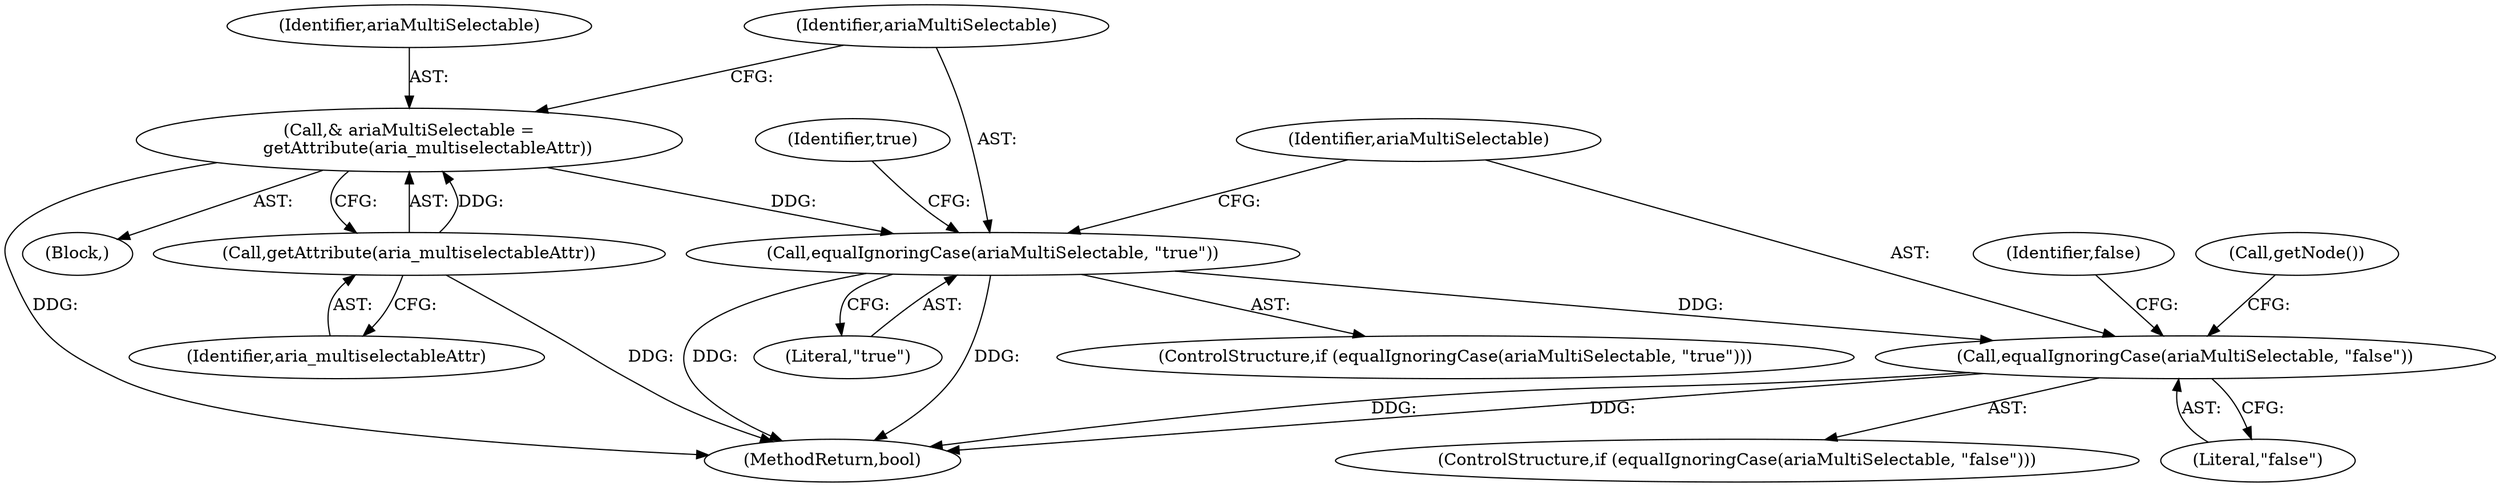 digraph "1_Chrome_d27468a832d5316884bd02f459cbf493697fd7e1_15@del" {
"1000108" [label="(Call,equalIgnoringCase(ariaMultiSelectable, \"true\"))"];
"1000103" [label="(Call,& ariaMultiSelectable =\n       getAttribute(aria_multiselectableAttr))"];
"1000105" [label="(Call,getAttribute(aria_multiselectableAttr))"];
"1000114" [label="(Call,equalIgnoringCase(ariaMultiSelectable, \"false\"))"];
"1000115" [label="(Identifier,ariaMultiSelectable)"];
"1000105" [label="(Call,getAttribute(aria_multiselectableAttr))"];
"1000101" [label="(Block,)"];
"1000107" [label="(ControlStructure,if (equalIgnoringCase(ariaMultiSelectable, \"true\")))"];
"1000118" [label="(Identifier,false)"];
"1000114" [label="(Call,equalIgnoringCase(ariaMultiSelectable, \"false\"))"];
"1000106" [label="(Identifier,aria_multiselectableAttr)"];
"1000103" [label="(Call,& ariaMultiSelectable =\n       getAttribute(aria_multiselectableAttr))"];
"1000108" [label="(Call,equalIgnoringCase(ariaMultiSelectable, \"true\"))"];
"1000104" [label="(Identifier,ariaMultiSelectable)"];
"1000122" [label="(Call,getNode())"];
"1000113" [label="(ControlStructure,if (equalIgnoringCase(ariaMultiSelectable, \"false\")))"];
"1000109" [label="(Identifier,ariaMultiSelectable)"];
"1000110" [label="(Literal,\"true\")"];
"1000112" [label="(Identifier,true)"];
"1000116" [label="(Literal,\"false\")"];
"1000124" [label="(MethodReturn,bool)"];
"1000108" -> "1000107"  [label="AST: "];
"1000108" -> "1000110"  [label="CFG: "];
"1000109" -> "1000108"  [label="AST: "];
"1000110" -> "1000108"  [label="AST: "];
"1000112" -> "1000108"  [label="CFG: "];
"1000115" -> "1000108"  [label="CFG: "];
"1000108" -> "1000124"  [label="DDG: "];
"1000108" -> "1000124"  [label="DDG: "];
"1000103" -> "1000108"  [label="DDG: "];
"1000108" -> "1000114"  [label="DDG: "];
"1000103" -> "1000101"  [label="AST: "];
"1000103" -> "1000105"  [label="CFG: "];
"1000104" -> "1000103"  [label="AST: "];
"1000105" -> "1000103"  [label="AST: "];
"1000109" -> "1000103"  [label="CFG: "];
"1000103" -> "1000124"  [label="DDG: "];
"1000105" -> "1000103"  [label="DDG: "];
"1000105" -> "1000106"  [label="CFG: "];
"1000106" -> "1000105"  [label="AST: "];
"1000105" -> "1000124"  [label="DDG: "];
"1000114" -> "1000113"  [label="AST: "];
"1000114" -> "1000116"  [label="CFG: "];
"1000115" -> "1000114"  [label="AST: "];
"1000116" -> "1000114"  [label="AST: "];
"1000118" -> "1000114"  [label="CFG: "];
"1000122" -> "1000114"  [label="CFG: "];
"1000114" -> "1000124"  [label="DDG: "];
"1000114" -> "1000124"  [label="DDG: "];
}
